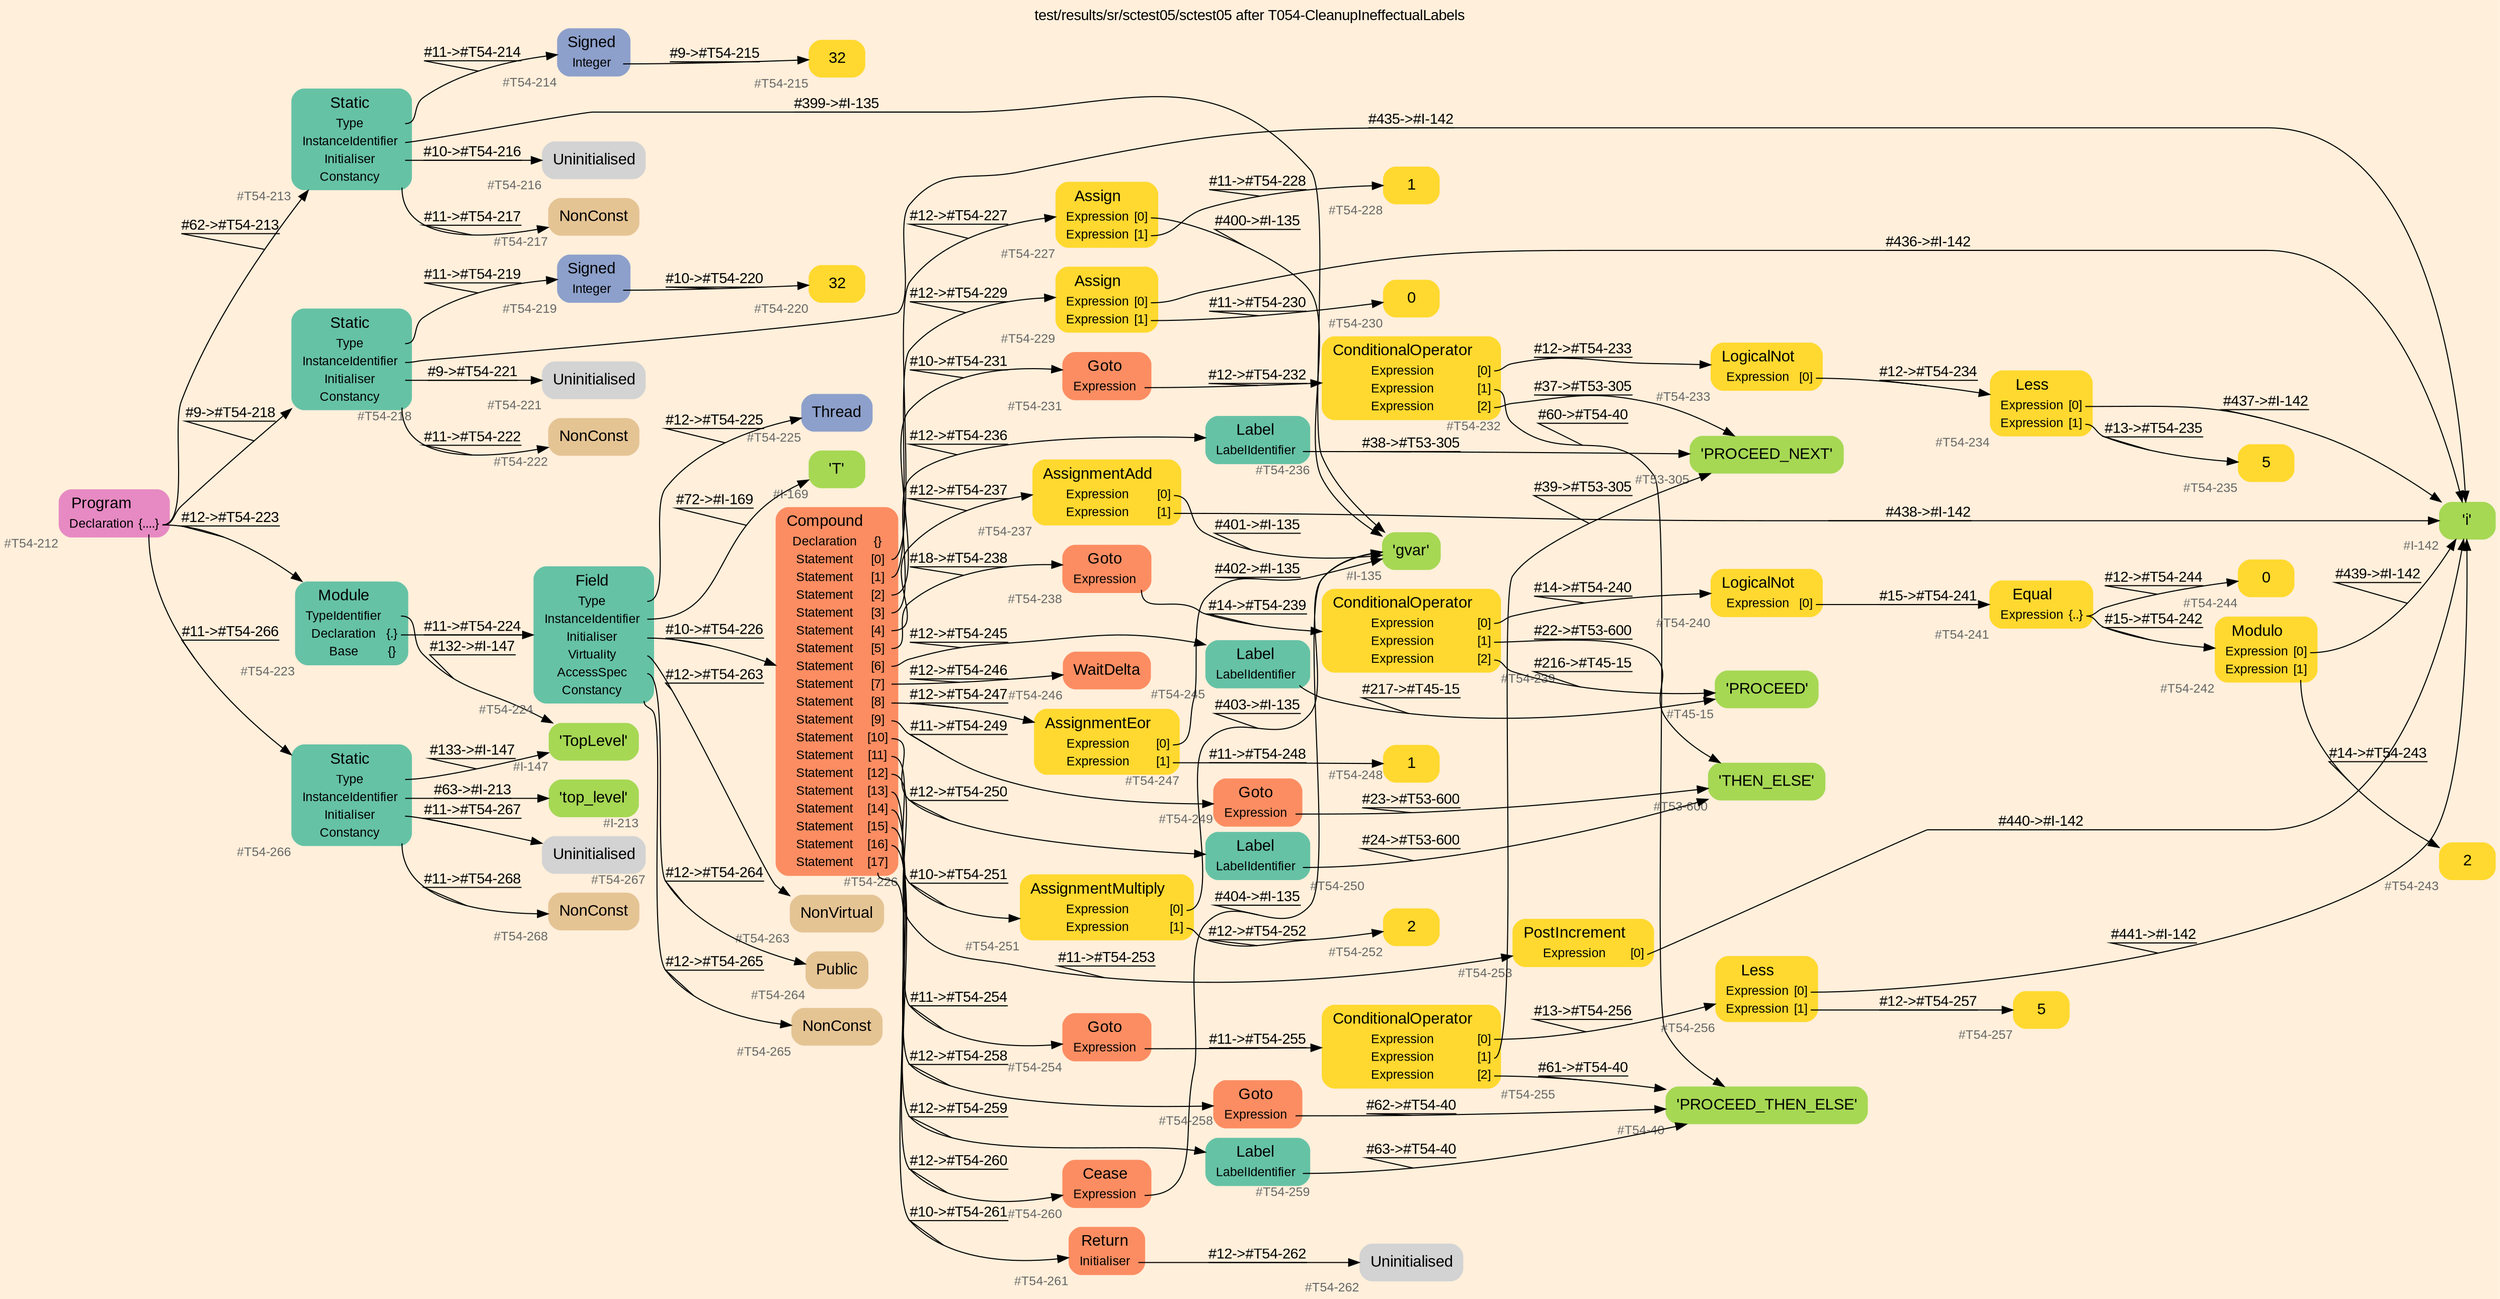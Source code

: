 digraph "test/results/sr/sctest05/sctest05 after T054-CleanupIneffectualLabels" {
label = "test/results/sr/sctest05/sctest05 after T054-CleanupIneffectualLabels"
labelloc = t
graph [
    rankdir = "LR"
    ranksep = 0.3
    bgcolor = antiquewhite1
    color = black
    fontcolor = black
    fontname = "Arial"
];
node [
    fontname = "Arial"
];
edge [
    fontname = "Arial"
];

// -------------------- node figure --------------------
// -------- block #T54-212 ----------
"#T54-212" [
    fillcolor = "/set28/4"
    xlabel = "#T54-212"
    fontsize = "12"
    fontcolor = grey40
    shape = "plaintext"
    label = <<TABLE BORDER="0" CELLBORDER="0" CELLSPACING="0">
     <TR><TD><FONT COLOR="black" POINT-SIZE="15">Program</FONT></TD></TR>
     <TR><TD><FONT COLOR="black" POINT-SIZE="12">Declaration</FONT></TD><TD PORT="port0"><FONT COLOR="black" POINT-SIZE="12">{....}</FONT></TD></TR>
    </TABLE>>
    style = "rounded,filled"
];

// -------- block #T54-213 ----------
"#T54-213" [
    fillcolor = "/set28/1"
    xlabel = "#T54-213"
    fontsize = "12"
    fontcolor = grey40
    shape = "plaintext"
    label = <<TABLE BORDER="0" CELLBORDER="0" CELLSPACING="0">
     <TR><TD><FONT COLOR="black" POINT-SIZE="15">Static</FONT></TD></TR>
     <TR><TD><FONT COLOR="black" POINT-SIZE="12">Type</FONT></TD><TD PORT="port0"></TD></TR>
     <TR><TD><FONT COLOR="black" POINT-SIZE="12">InstanceIdentifier</FONT></TD><TD PORT="port1"></TD></TR>
     <TR><TD><FONT COLOR="black" POINT-SIZE="12">Initialiser</FONT></TD><TD PORT="port2"></TD></TR>
     <TR><TD><FONT COLOR="black" POINT-SIZE="12">Constancy</FONT></TD><TD PORT="port3"></TD></TR>
    </TABLE>>
    style = "rounded,filled"
];

// -------- block #T54-214 ----------
"#T54-214" [
    fillcolor = "/set28/3"
    xlabel = "#T54-214"
    fontsize = "12"
    fontcolor = grey40
    shape = "plaintext"
    label = <<TABLE BORDER="0" CELLBORDER="0" CELLSPACING="0">
     <TR><TD><FONT COLOR="black" POINT-SIZE="15">Signed</FONT></TD></TR>
     <TR><TD><FONT COLOR="black" POINT-SIZE="12">Integer</FONT></TD><TD PORT="port0"></TD></TR>
    </TABLE>>
    style = "rounded,filled"
];

// -------- block #T54-215 ----------
"#T54-215" [
    fillcolor = "/set28/6"
    xlabel = "#T54-215"
    fontsize = "12"
    fontcolor = grey40
    shape = "plaintext"
    label = <<TABLE BORDER="0" CELLBORDER="0" CELLSPACING="0">
     <TR><TD><FONT COLOR="black" POINT-SIZE="15">32</FONT></TD></TR>
    </TABLE>>
    style = "rounded,filled"
];

// -------- block #I-135 ----------
"#I-135" [
    fillcolor = "/set28/5"
    xlabel = "#I-135"
    fontsize = "12"
    fontcolor = grey40
    shape = "plaintext"
    label = <<TABLE BORDER="0" CELLBORDER="0" CELLSPACING="0">
     <TR><TD><FONT COLOR="black" POINT-SIZE="15">'gvar'</FONT></TD></TR>
    </TABLE>>
    style = "rounded,filled"
];

// -------- block #T54-216 ----------
"#T54-216" [
    xlabel = "#T54-216"
    fontsize = "12"
    fontcolor = grey40
    shape = "plaintext"
    label = <<TABLE BORDER="0" CELLBORDER="0" CELLSPACING="0">
     <TR><TD><FONT COLOR="black" POINT-SIZE="15">Uninitialised</FONT></TD></TR>
    </TABLE>>
    style = "rounded,filled"
];

// -------- block #T54-217 ----------
"#T54-217" [
    fillcolor = "/set28/7"
    xlabel = "#T54-217"
    fontsize = "12"
    fontcolor = grey40
    shape = "plaintext"
    label = <<TABLE BORDER="0" CELLBORDER="0" CELLSPACING="0">
     <TR><TD><FONT COLOR="black" POINT-SIZE="15">NonConst</FONT></TD></TR>
    </TABLE>>
    style = "rounded,filled"
];

// -------- block #T54-218 ----------
"#T54-218" [
    fillcolor = "/set28/1"
    xlabel = "#T54-218"
    fontsize = "12"
    fontcolor = grey40
    shape = "plaintext"
    label = <<TABLE BORDER="0" CELLBORDER="0" CELLSPACING="0">
     <TR><TD><FONT COLOR="black" POINT-SIZE="15">Static</FONT></TD></TR>
     <TR><TD><FONT COLOR="black" POINT-SIZE="12">Type</FONT></TD><TD PORT="port0"></TD></TR>
     <TR><TD><FONT COLOR="black" POINT-SIZE="12">InstanceIdentifier</FONT></TD><TD PORT="port1"></TD></TR>
     <TR><TD><FONT COLOR="black" POINT-SIZE="12">Initialiser</FONT></TD><TD PORT="port2"></TD></TR>
     <TR><TD><FONT COLOR="black" POINT-SIZE="12">Constancy</FONT></TD><TD PORT="port3"></TD></TR>
    </TABLE>>
    style = "rounded,filled"
];

// -------- block #T54-219 ----------
"#T54-219" [
    fillcolor = "/set28/3"
    xlabel = "#T54-219"
    fontsize = "12"
    fontcolor = grey40
    shape = "plaintext"
    label = <<TABLE BORDER="0" CELLBORDER="0" CELLSPACING="0">
     <TR><TD><FONT COLOR="black" POINT-SIZE="15">Signed</FONT></TD></TR>
     <TR><TD><FONT COLOR="black" POINT-SIZE="12">Integer</FONT></TD><TD PORT="port0"></TD></TR>
    </TABLE>>
    style = "rounded,filled"
];

// -------- block #T54-220 ----------
"#T54-220" [
    fillcolor = "/set28/6"
    xlabel = "#T54-220"
    fontsize = "12"
    fontcolor = grey40
    shape = "plaintext"
    label = <<TABLE BORDER="0" CELLBORDER="0" CELLSPACING="0">
     <TR><TD><FONT COLOR="black" POINT-SIZE="15">32</FONT></TD></TR>
    </TABLE>>
    style = "rounded,filled"
];

// -------- block #I-142 ----------
"#I-142" [
    fillcolor = "/set28/5"
    xlabel = "#I-142"
    fontsize = "12"
    fontcolor = grey40
    shape = "plaintext"
    label = <<TABLE BORDER="0" CELLBORDER="0" CELLSPACING="0">
     <TR><TD><FONT COLOR="black" POINT-SIZE="15">'i'</FONT></TD></TR>
    </TABLE>>
    style = "rounded,filled"
];

// -------- block #T54-221 ----------
"#T54-221" [
    xlabel = "#T54-221"
    fontsize = "12"
    fontcolor = grey40
    shape = "plaintext"
    label = <<TABLE BORDER="0" CELLBORDER="0" CELLSPACING="0">
     <TR><TD><FONT COLOR="black" POINT-SIZE="15">Uninitialised</FONT></TD></TR>
    </TABLE>>
    style = "rounded,filled"
];

// -------- block #T54-222 ----------
"#T54-222" [
    fillcolor = "/set28/7"
    xlabel = "#T54-222"
    fontsize = "12"
    fontcolor = grey40
    shape = "plaintext"
    label = <<TABLE BORDER="0" CELLBORDER="0" CELLSPACING="0">
     <TR><TD><FONT COLOR="black" POINT-SIZE="15">NonConst</FONT></TD></TR>
    </TABLE>>
    style = "rounded,filled"
];

// -------- block #T54-223 ----------
"#T54-223" [
    fillcolor = "/set28/1"
    xlabel = "#T54-223"
    fontsize = "12"
    fontcolor = grey40
    shape = "plaintext"
    label = <<TABLE BORDER="0" CELLBORDER="0" CELLSPACING="0">
     <TR><TD><FONT COLOR="black" POINT-SIZE="15">Module</FONT></TD></TR>
     <TR><TD><FONT COLOR="black" POINT-SIZE="12">TypeIdentifier</FONT></TD><TD PORT="port0"></TD></TR>
     <TR><TD><FONT COLOR="black" POINT-SIZE="12">Declaration</FONT></TD><TD PORT="port1"><FONT COLOR="black" POINT-SIZE="12">{.}</FONT></TD></TR>
     <TR><TD><FONT COLOR="black" POINT-SIZE="12">Base</FONT></TD><TD PORT="port2"><FONT COLOR="black" POINT-SIZE="12">{}</FONT></TD></TR>
    </TABLE>>
    style = "rounded,filled"
];

// -------- block #I-147 ----------
"#I-147" [
    fillcolor = "/set28/5"
    xlabel = "#I-147"
    fontsize = "12"
    fontcolor = grey40
    shape = "plaintext"
    label = <<TABLE BORDER="0" CELLBORDER="0" CELLSPACING="0">
     <TR><TD><FONT COLOR="black" POINT-SIZE="15">'TopLevel'</FONT></TD></TR>
    </TABLE>>
    style = "rounded,filled"
];

// -------- block #T54-224 ----------
"#T54-224" [
    fillcolor = "/set28/1"
    xlabel = "#T54-224"
    fontsize = "12"
    fontcolor = grey40
    shape = "plaintext"
    label = <<TABLE BORDER="0" CELLBORDER="0" CELLSPACING="0">
     <TR><TD><FONT COLOR="black" POINT-SIZE="15">Field</FONT></TD></TR>
     <TR><TD><FONT COLOR="black" POINT-SIZE="12">Type</FONT></TD><TD PORT="port0"></TD></TR>
     <TR><TD><FONT COLOR="black" POINT-SIZE="12">InstanceIdentifier</FONT></TD><TD PORT="port1"></TD></TR>
     <TR><TD><FONT COLOR="black" POINT-SIZE="12">Initialiser</FONT></TD><TD PORT="port2"></TD></TR>
     <TR><TD><FONT COLOR="black" POINT-SIZE="12">Virtuality</FONT></TD><TD PORT="port3"></TD></TR>
     <TR><TD><FONT COLOR="black" POINT-SIZE="12">AccessSpec</FONT></TD><TD PORT="port4"></TD></TR>
     <TR><TD><FONT COLOR="black" POINT-SIZE="12">Constancy</FONT></TD><TD PORT="port5"></TD></TR>
    </TABLE>>
    style = "rounded,filled"
];

// -------- block #T54-225 ----------
"#T54-225" [
    fillcolor = "/set28/3"
    xlabel = "#T54-225"
    fontsize = "12"
    fontcolor = grey40
    shape = "plaintext"
    label = <<TABLE BORDER="0" CELLBORDER="0" CELLSPACING="0">
     <TR><TD><FONT COLOR="black" POINT-SIZE="15">Thread</FONT></TD></TR>
    </TABLE>>
    style = "rounded,filled"
];

// -------- block #I-169 ----------
"#I-169" [
    fillcolor = "/set28/5"
    xlabel = "#I-169"
    fontsize = "12"
    fontcolor = grey40
    shape = "plaintext"
    label = <<TABLE BORDER="0" CELLBORDER="0" CELLSPACING="0">
     <TR><TD><FONT COLOR="black" POINT-SIZE="15">'T'</FONT></TD></TR>
    </TABLE>>
    style = "rounded,filled"
];

// -------- block #T54-226 ----------
"#T54-226" [
    fillcolor = "/set28/2"
    xlabel = "#T54-226"
    fontsize = "12"
    fontcolor = grey40
    shape = "plaintext"
    label = <<TABLE BORDER="0" CELLBORDER="0" CELLSPACING="0">
     <TR><TD><FONT COLOR="black" POINT-SIZE="15">Compound</FONT></TD></TR>
     <TR><TD><FONT COLOR="black" POINT-SIZE="12">Declaration</FONT></TD><TD PORT="port0"><FONT COLOR="black" POINT-SIZE="12">{}</FONT></TD></TR>
     <TR><TD><FONT COLOR="black" POINT-SIZE="12">Statement</FONT></TD><TD PORT="port1"><FONT COLOR="black" POINT-SIZE="12">[0]</FONT></TD></TR>
     <TR><TD><FONT COLOR="black" POINT-SIZE="12">Statement</FONT></TD><TD PORT="port2"><FONT COLOR="black" POINT-SIZE="12">[1]</FONT></TD></TR>
     <TR><TD><FONT COLOR="black" POINT-SIZE="12">Statement</FONT></TD><TD PORT="port3"><FONT COLOR="black" POINT-SIZE="12">[2]</FONT></TD></TR>
     <TR><TD><FONT COLOR="black" POINT-SIZE="12">Statement</FONT></TD><TD PORT="port4"><FONT COLOR="black" POINT-SIZE="12">[3]</FONT></TD></TR>
     <TR><TD><FONT COLOR="black" POINT-SIZE="12">Statement</FONT></TD><TD PORT="port5"><FONT COLOR="black" POINT-SIZE="12">[4]</FONT></TD></TR>
     <TR><TD><FONT COLOR="black" POINT-SIZE="12">Statement</FONT></TD><TD PORT="port6"><FONT COLOR="black" POINT-SIZE="12">[5]</FONT></TD></TR>
     <TR><TD><FONT COLOR="black" POINT-SIZE="12">Statement</FONT></TD><TD PORT="port7"><FONT COLOR="black" POINT-SIZE="12">[6]</FONT></TD></TR>
     <TR><TD><FONT COLOR="black" POINT-SIZE="12">Statement</FONT></TD><TD PORT="port8"><FONT COLOR="black" POINT-SIZE="12">[7]</FONT></TD></TR>
     <TR><TD><FONT COLOR="black" POINT-SIZE="12">Statement</FONT></TD><TD PORT="port9"><FONT COLOR="black" POINT-SIZE="12">[8]</FONT></TD></TR>
     <TR><TD><FONT COLOR="black" POINT-SIZE="12">Statement</FONT></TD><TD PORT="port10"><FONT COLOR="black" POINT-SIZE="12">[9]</FONT></TD></TR>
     <TR><TD><FONT COLOR="black" POINT-SIZE="12">Statement</FONT></TD><TD PORT="port11"><FONT COLOR="black" POINT-SIZE="12">[10]</FONT></TD></TR>
     <TR><TD><FONT COLOR="black" POINT-SIZE="12">Statement</FONT></TD><TD PORT="port12"><FONT COLOR="black" POINT-SIZE="12">[11]</FONT></TD></TR>
     <TR><TD><FONT COLOR="black" POINT-SIZE="12">Statement</FONT></TD><TD PORT="port13"><FONT COLOR="black" POINT-SIZE="12">[12]</FONT></TD></TR>
     <TR><TD><FONT COLOR="black" POINT-SIZE="12">Statement</FONT></TD><TD PORT="port14"><FONT COLOR="black" POINT-SIZE="12">[13]</FONT></TD></TR>
     <TR><TD><FONT COLOR="black" POINT-SIZE="12">Statement</FONT></TD><TD PORT="port15"><FONT COLOR="black" POINT-SIZE="12">[14]</FONT></TD></TR>
     <TR><TD><FONT COLOR="black" POINT-SIZE="12">Statement</FONT></TD><TD PORT="port16"><FONT COLOR="black" POINT-SIZE="12">[15]</FONT></TD></TR>
     <TR><TD><FONT COLOR="black" POINT-SIZE="12">Statement</FONT></TD><TD PORT="port17"><FONT COLOR="black" POINT-SIZE="12">[16]</FONT></TD></TR>
     <TR><TD><FONT COLOR="black" POINT-SIZE="12">Statement</FONT></TD><TD PORT="port18"><FONT COLOR="black" POINT-SIZE="12">[17]</FONT></TD></TR>
    </TABLE>>
    style = "rounded,filled"
];

// -------- block #T54-227 ----------
"#T54-227" [
    fillcolor = "/set28/6"
    xlabel = "#T54-227"
    fontsize = "12"
    fontcolor = grey40
    shape = "plaintext"
    label = <<TABLE BORDER="0" CELLBORDER="0" CELLSPACING="0">
     <TR><TD><FONT COLOR="black" POINT-SIZE="15">Assign</FONT></TD></TR>
     <TR><TD><FONT COLOR="black" POINT-SIZE="12">Expression</FONT></TD><TD PORT="port0"><FONT COLOR="black" POINT-SIZE="12">[0]</FONT></TD></TR>
     <TR><TD><FONT COLOR="black" POINT-SIZE="12">Expression</FONT></TD><TD PORT="port1"><FONT COLOR="black" POINT-SIZE="12">[1]</FONT></TD></TR>
    </TABLE>>
    style = "rounded,filled"
];

// -------- block #T54-228 ----------
"#T54-228" [
    fillcolor = "/set28/6"
    xlabel = "#T54-228"
    fontsize = "12"
    fontcolor = grey40
    shape = "plaintext"
    label = <<TABLE BORDER="0" CELLBORDER="0" CELLSPACING="0">
     <TR><TD><FONT COLOR="black" POINT-SIZE="15">1</FONT></TD></TR>
    </TABLE>>
    style = "rounded,filled"
];

// -------- block #T54-229 ----------
"#T54-229" [
    fillcolor = "/set28/6"
    xlabel = "#T54-229"
    fontsize = "12"
    fontcolor = grey40
    shape = "plaintext"
    label = <<TABLE BORDER="0" CELLBORDER="0" CELLSPACING="0">
     <TR><TD><FONT COLOR="black" POINT-SIZE="15">Assign</FONT></TD></TR>
     <TR><TD><FONT COLOR="black" POINT-SIZE="12">Expression</FONT></TD><TD PORT="port0"><FONT COLOR="black" POINT-SIZE="12">[0]</FONT></TD></TR>
     <TR><TD><FONT COLOR="black" POINT-SIZE="12">Expression</FONT></TD><TD PORT="port1"><FONT COLOR="black" POINT-SIZE="12">[1]</FONT></TD></TR>
    </TABLE>>
    style = "rounded,filled"
];

// -------- block #T54-230 ----------
"#T54-230" [
    fillcolor = "/set28/6"
    xlabel = "#T54-230"
    fontsize = "12"
    fontcolor = grey40
    shape = "plaintext"
    label = <<TABLE BORDER="0" CELLBORDER="0" CELLSPACING="0">
     <TR><TD><FONT COLOR="black" POINT-SIZE="15">0</FONT></TD></TR>
    </TABLE>>
    style = "rounded,filled"
];

// -------- block #T54-231 ----------
"#T54-231" [
    fillcolor = "/set28/2"
    xlabel = "#T54-231"
    fontsize = "12"
    fontcolor = grey40
    shape = "plaintext"
    label = <<TABLE BORDER="0" CELLBORDER="0" CELLSPACING="0">
     <TR><TD><FONT COLOR="black" POINT-SIZE="15">Goto</FONT></TD></TR>
     <TR><TD><FONT COLOR="black" POINT-SIZE="12">Expression</FONT></TD><TD PORT="port0"></TD></TR>
    </TABLE>>
    style = "rounded,filled"
];

// -------- block #T54-232 ----------
"#T54-232" [
    fillcolor = "/set28/6"
    xlabel = "#T54-232"
    fontsize = "12"
    fontcolor = grey40
    shape = "plaintext"
    label = <<TABLE BORDER="0" CELLBORDER="0" CELLSPACING="0">
     <TR><TD><FONT COLOR="black" POINT-SIZE="15">ConditionalOperator</FONT></TD></TR>
     <TR><TD><FONT COLOR="black" POINT-SIZE="12">Expression</FONT></TD><TD PORT="port0"><FONT COLOR="black" POINT-SIZE="12">[0]</FONT></TD></TR>
     <TR><TD><FONT COLOR="black" POINT-SIZE="12">Expression</FONT></TD><TD PORT="port1"><FONT COLOR="black" POINT-SIZE="12">[1]</FONT></TD></TR>
     <TR><TD><FONT COLOR="black" POINT-SIZE="12">Expression</FONT></TD><TD PORT="port2"><FONT COLOR="black" POINT-SIZE="12">[2]</FONT></TD></TR>
    </TABLE>>
    style = "rounded,filled"
];

// -------- block #T54-233 ----------
"#T54-233" [
    fillcolor = "/set28/6"
    xlabel = "#T54-233"
    fontsize = "12"
    fontcolor = grey40
    shape = "plaintext"
    label = <<TABLE BORDER="0" CELLBORDER="0" CELLSPACING="0">
     <TR><TD><FONT COLOR="black" POINT-SIZE="15">LogicalNot</FONT></TD></TR>
     <TR><TD><FONT COLOR="black" POINT-SIZE="12">Expression</FONT></TD><TD PORT="port0"><FONT COLOR="black" POINT-SIZE="12">[0]</FONT></TD></TR>
    </TABLE>>
    style = "rounded,filled"
];

// -------- block #T54-234 ----------
"#T54-234" [
    fillcolor = "/set28/6"
    xlabel = "#T54-234"
    fontsize = "12"
    fontcolor = grey40
    shape = "plaintext"
    label = <<TABLE BORDER="0" CELLBORDER="0" CELLSPACING="0">
     <TR><TD><FONT COLOR="black" POINT-SIZE="15">Less</FONT></TD></TR>
     <TR><TD><FONT COLOR="black" POINT-SIZE="12">Expression</FONT></TD><TD PORT="port0"><FONT COLOR="black" POINT-SIZE="12">[0]</FONT></TD></TR>
     <TR><TD><FONT COLOR="black" POINT-SIZE="12">Expression</FONT></TD><TD PORT="port1"><FONT COLOR="black" POINT-SIZE="12">[1]</FONT></TD></TR>
    </TABLE>>
    style = "rounded,filled"
];

// -------- block #T54-235 ----------
"#T54-235" [
    fillcolor = "/set28/6"
    xlabel = "#T54-235"
    fontsize = "12"
    fontcolor = grey40
    shape = "plaintext"
    label = <<TABLE BORDER="0" CELLBORDER="0" CELLSPACING="0">
     <TR><TD><FONT COLOR="black" POINT-SIZE="15">5</FONT></TD></TR>
    </TABLE>>
    style = "rounded,filled"
];

// -------- block #T54-40 ----------
"#T54-40" [
    fillcolor = "/set28/5"
    xlabel = "#T54-40"
    fontsize = "12"
    fontcolor = grey40
    shape = "plaintext"
    label = <<TABLE BORDER="0" CELLBORDER="0" CELLSPACING="0">
     <TR><TD><FONT COLOR="black" POINT-SIZE="15">'PROCEED_THEN_ELSE'</FONT></TD></TR>
    </TABLE>>
    style = "rounded,filled"
];

// -------- block #T53-305 ----------
"#T53-305" [
    fillcolor = "/set28/5"
    xlabel = "#T53-305"
    fontsize = "12"
    fontcolor = grey40
    shape = "plaintext"
    label = <<TABLE BORDER="0" CELLBORDER="0" CELLSPACING="0">
     <TR><TD><FONT COLOR="black" POINT-SIZE="15">'PROCEED_NEXT'</FONT></TD></TR>
    </TABLE>>
    style = "rounded,filled"
];

// -------- block #T54-236 ----------
"#T54-236" [
    fillcolor = "/set28/1"
    xlabel = "#T54-236"
    fontsize = "12"
    fontcolor = grey40
    shape = "plaintext"
    label = <<TABLE BORDER="0" CELLBORDER="0" CELLSPACING="0">
     <TR><TD><FONT COLOR="black" POINT-SIZE="15">Label</FONT></TD></TR>
     <TR><TD><FONT COLOR="black" POINT-SIZE="12">LabelIdentifier</FONT></TD><TD PORT="port0"></TD></TR>
    </TABLE>>
    style = "rounded,filled"
];

// -------- block #T54-237 ----------
"#T54-237" [
    fillcolor = "/set28/6"
    xlabel = "#T54-237"
    fontsize = "12"
    fontcolor = grey40
    shape = "plaintext"
    label = <<TABLE BORDER="0" CELLBORDER="0" CELLSPACING="0">
     <TR><TD><FONT COLOR="black" POINT-SIZE="15">AssignmentAdd</FONT></TD></TR>
     <TR><TD><FONT COLOR="black" POINT-SIZE="12">Expression</FONT></TD><TD PORT="port0"><FONT COLOR="black" POINT-SIZE="12">[0]</FONT></TD></TR>
     <TR><TD><FONT COLOR="black" POINT-SIZE="12">Expression</FONT></TD><TD PORT="port1"><FONT COLOR="black" POINT-SIZE="12">[1]</FONT></TD></TR>
    </TABLE>>
    style = "rounded,filled"
];

// -------- block #T54-238 ----------
"#T54-238" [
    fillcolor = "/set28/2"
    xlabel = "#T54-238"
    fontsize = "12"
    fontcolor = grey40
    shape = "plaintext"
    label = <<TABLE BORDER="0" CELLBORDER="0" CELLSPACING="0">
     <TR><TD><FONT COLOR="black" POINT-SIZE="15">Goto</FONT></TD></TR>
     <TR><TD><FONT COLOR="black" POINT-SIZE="12">Expression</FONT></TD><TD PORT="port0"></TD></TR>
    </TABLE>>
    style = "rounded,filled"
];

// -------- block #T54-239 ----------
"#T54-239" [
    fillcolor = "/set28/6"
    xlabel = "#T54-239"
    fontsize = "12"
    fontcolor = grey40
    shape = "plaintext"
    label = <<TABLE BORDER="0" CELLBORDER="0" CELLSPACING="0">
     <TR><TD><FONT COLOR="black" POINT-SIZE="15">ConditionalOperator</FONT></TD></TR>
     <TR><TD><FONT COLOR="black" POINT-SIZE="12">Expression</FONT></TD><TD PORT="port0"><FONT COLOR="black" POINT-SIZE="12">[0]</FONT></TD></TR>
     <TR><TD><FONT COLOR="black" POINT-SIZE="12">Expression</FONT></TD><TD PORT="port1"><FONT COLOR="black" POINT-SIZE="12">[1]</FONT></TD></TR>
     <TR><TD><FONT COLOR="black" POINT-SIZE="12">Expression</FONT></TD><TD PORT="port2"><FONT COLOR="black" POINT-SIZE="12">[2]</FONT></TD></TR>
    </TABLE>>
    style = "rounded,filled"
];

// -------- block #T54-240 ----------
"#T54-240" [
    fillcolor = "/set28/6"
    xlabel = "#T54-240"
    fontsize = "12"
    fontcolor = grey40
    shape = "plaintext"
    label = <<TABLE BORDER="0" CELLBORDER="0" CELLSPACING="0">
     <TR><TD><FONT COLOR="black" POINT-SIZE="15">LogicalNot</FONT></TD></TR>
     <TR><TD><FONT COLOR="black" POINT-SIZE="12">Expression</FONT></TD><TD PORT="port0"><FONT COLOR="black" POINT-SIZE="12">[0]</FONT></TD></TR>
    </TABLE>>
    style = "rounded,filled"
];

// -------- block #T54-241 ----------
"#T54-241" [
    fillcolor = "/set28/6"
    xlabel = "#T54-241"
    fontsize = "12"
    fontcolor = grey40
    shape = "plaintext"
    label = <<TABLE BORDER="0" CELLBORDER="0" CELLSPACING="0">
     <TR><TD><FONT COLOR="black" POINT-SIZE="15">Equal</FONT></TD></TR>
     <TR><TD><FONT COLOR="black" POINT-SIZE="12">Expression</FONT></TD><TD PORT="port0"><FONT COLOR="black" POINT-SIZE="12">{..}</FONT></TD></TR>
    </TABLE>>
    style = "rounded,filled"
];

// -------- block #T54-242 ----------
"#T54-242" [
    fillcolor = "/set28/6"
    xlabel = "#T54-242"
    fontsize = "12"
    fontcolor = grey40
    shape = "plaintext"
    label = <<TABLE BORDER="0" CELLBORDER="0" CELLSPACING="0">
     <TR><TD><FONT COLOR="black" POINT-SIZE="15">Modulo</FONT></TD></TR>
     <TR><TD><FONT COLOR="black" POINT-SIZE="12">Expression</FONT></TD><TD PORT="port0"><FONT COLOR="black" POINT-SIZE="12">[0]</FONT></TD></TR>
     <TR><TD><FONT COLOR="black" POINT-SIZE="12">Expression</FONT></TD><TD PORT="port1"><FONT COLOR="black" POINT-SIZE="12">[1]</FONT></TD></TR>
    </TABLE>>
    style = "rounded,filled"
];

// -------- block #T54-243 ----------
"#T54-243" [
    fillcolor = "/set28/6"
    xlabel = "#T54-243"
    fontsize = "12"
    fontcolor = grey40
    shape = "plaintext"
    label = <<TABLE BORDER="0" CELLBORDER="0" CELLSPACING="0">
     <TR><TD><FONT COLOR="black" POINT-SIZE="15">2</FONT></TD></TR>
    </TABLE>>
    style = "rounded,filled"
];

// -------- block #T54-244 ----------
"#T54-244" [
    fillcolor = "/set28/6"
    xlabel = "#T54-244"
    fontsize = "12"
    fontcolor = grey40
    shape = "plaintext"
    label = <<TABLE BORDER="0" CELLBORDER="0" CELLSPACING="0">
     <TR><TD><FONT COLOR="black" POINT-SIZE="15">0</FONT></TD></TR>
    </TABLE>>
    style = "rounded,filled"
];

// -------- block #T53-600 ----------
"#T53-600" [
    fillcolor = "/set28/5"
    xlabel = "#T53-600"
    fontsize = "12"
    fontcolor = grey40
    shape = "plaintext"
    label = <<TABLE BORDER="0" CELLBORDER="0" CELLSPACING="0">
     <TR><TD><FONT COLOR="black" POINT-SIZE="15">'THEN_ELSE'</FONT></TD></TR>
    </TABLE>>
    style = "rounded,filled"
];

// -------- block #T45-15 ----------
"#T45-15" [
    fillcolor = "/set28/5"
    xlabel = "#T45-15"
    fontsize = "12"
    fontcolor = grey40
    shape = "plaintext"
    label = <<TABLE BORDER="0" CELLBORDER="0" CELLSPACING="0">
     <TR><TD><FONT COLOR="black" POINT-SIZE="15">'PROCEED'</FONT></TD></TR>
    </TABLE>>
    style = "rounded,filled"
];

// -------- block #T54-245 ----------
"#T54-245" [
    fillcolor = "/set28/1"
    xlabel = "#T54-245"
    fontsize = "12"
    fontcolor = grey40
    shape = "plaintext"
    label = <<TABLE BORDER="0" CELLBORDER="0" CELLSPACING="0">
     <TR><TD><FONT COLOR="black" POINT-SIZE="15">Label</FONT></TD></TR>
     <TR><TD><FONT COLOR="black" POINT-SIZE="12">LabelIdentifier</FONT></TD><TD PORT="port0"></TD></TR>
    </TABLE>>
    style = "rounded,filled"
];

// -------- block #T54-246 ----------
"#T54-246" [
    fillcolor = "/set28/2"
    xlabel = "#T54-246"
    fontsize = "12"
    fontcolor = grey40
    shape = "plaintext"
    label = <<TABLE BORDER="0" CELLBORDER="0" CELLSPACING="0">
     <TR><TD><FONT COLOR="black" POINT-SIZE="15">WaitDelta</FONT></TD></TR>
    </TABLE>>
    style = "rounded,filled"
];

// -------- block #T54-247 ----------
"#T54-247" [
    fillcolor = "/set28/6"
    xlabel = "#T54-247"
    fontsize = "12"
    fontcolor = grey40
    shape = "plaintext"
    label = <<TABLE BORDER="0" CELLBORDER="0" CELLSPACING="0">
     <TR><TD><FONT COLOR="black" POINT-SIZE="15">AssignmentEor</FONT></TD></TR>
     <TR><TD><FONT COLOR="black" POINT-SIZE="12">Expression</FONT></TD><TD PORT="port0"><FONT COLOR="black" POINT-SIZE="12">[0]</FONT></TD></TR>
     <TR><TD><FONT COLOR="black" POINT-SIZE="12">Expression</FONT></TD><TD PORT="port1"><FONT COLOR="black" POINT-SIZE="12">[1]</FONT></TD></TR>
    </TABLE>>
    style = "rounded,filled"
];

// -------- block #T54-248 ----------
"#T54-248" [
    fillcolor = "/set28/6"
    xlabel = "#T54-248"
    fontsize = "12"
    fontcolor = grey40
    shape = "plaintext"
    label = <<TABLE BORDER="0" CELLBORDER="0" CELLSPACING="0">
     <TR><TD><FONT COLOR="black" POINT-SIZE="15">1</FONT></TD></TR>
    </TABLE>>
    style = "rounded,filled"
];

// -------- block #T54-249 ----------
"#T54-249" [
    fillcolor = "/set28/2"
    xlabel = "#T54-249"
    fontsize = "12"
    fontcolor = grey40
    shape = "plaintext"
    label = <<TABLE BORDER="0" CELLBORDER="0" CELLSPACING="0">
     <TR><TD><FONT COLOR="black" POINT-SIZE="15">Goto</FONT></TD></TR>
     <TR><TD><FONT COLOR="black" POINT-SIZE="12">Expression</FONT></TD><TD PORT="port0"></TD></TR>
    </TABLE>>
    style = "rounded,filled"
];

// -------- block #T54-250 ----------
"#T54-250" [
    fillcolor = "/set28/1"
    xlabel = "#T54-250"
    fontsize = "12"
    fontcolor = grey40
    shape = "plaintext"
    label = <<TABLE BORDER="0" CELLBORDER="0" CELLSPACING="0">
     <TR><TD><FONT COLOR="black" POINT-SIZE="15">Label</FONT></TD></TR>
     <TR><TD><FONT COLOR="black" POINT-SIZE="12">LabelIdentifier</FONT></TD><TD PORT="port0"></TD></TR>
    </TABLE>>
    style = "rounded,filled"
];

// -------- block #T54-251 ----------
"#T54-251" [
    fillcolor = "/set28/6"
    xlabel = "#T54-251"
    fontsize = "12"
    fontcolor = grey40
    shape = "plaintext"
    label = <<TABLE BORDER="0" CELLBORDER="0" CELLSPACING="0">
     <TR><TD><FONT COLOR="black" POINT-SIZE="15">AssignmentMultiply</FONT></TD></TR>
     <TR><TD><FONT COLOR="black" POINT-SIZE="12">Expression</FONT></TD><TD PORT="port0"><FONT COLOR="black" POINT-SIZE="12">[0]</FONT></TD></TR>
     <TR><TD><FONT COLOR="black" POINT-SIZE="12">Expression</FONT></TD><TD PORT="port1"><FONT COLOR="black" POINT-SIZE="12">[1]</FONT></TD></TR>
    </TABLE>>
    style = "rounded,filled"
];

// -------- block #T54-252 ----------
"#T54-252" [
    fillcolor = "/set28/6"
    xlabel = "#T54-252"
    fontsize = "12"
    fontcolor = grey40
    shape = "plaintext"
    label = <<TABLE BORDER="0" CELLBORDER="0" CELLSPACING="0">
     <TR><TD><FONT COLOR="black" POINT-SIZE="15">2</FONT></TD></TR>
    </TABLE>>
    style = "rounded,filled"
];

// -------- block #T54-253 ----------
"#T54-253" [
    fillcolor = "/set28/6"
    xlabel = "#T54-253"
    fontsize = "12"
    fontcolor = grey40
    shape = "plaintext"
    label = <<TABLE BORDER="0" CELLBORDER="0" CELLSPACING="0">
     <TR><TD><FONT COLOR="black" POINT-SIZE="15">PostIncrement</FONT></TD></TR>
     <TR><TD><FONT COLOR="black" POINT-SIZE="12">Expression</FONT></TD><TD PORT="port0"><FONT COLOR="black" POINT-SIZE="12">[0]</FONT></TD></TR>
    </TABLE>>
    style = "rounded,filled"
];

// -------- block #T54-254 ----------
"#T54-254" [
    fillcolor = "/set28/2"
    xlabel = "#T54-254"
    fontsize = "12"
    fontcolor = grey40
    shape = "plaintext"
    label = <<TABLE BORDER="0" CELLBORDER="0" CELLSPACING="0">
     <TR><TD><FONT COLOR="black" POINT-SIZE="15">Goto</FONT></TD></TR>
     <TR><TD><FONT COLOR="black" POINT-SIZE="12">Expression</FONT></TD><TD PORT="port0"></TD></TR>
    </TABLE>>
    style = "rounded,filled"
];

// -------- block #T54-255 ----------
"#T54-255" [
    fillcolor = "/set28/6"
    xlabel = "#T54-255"
    fontsize = "12"
    fontcolor = grey40
    shape = "plaintext"
    label = <<TABLE BORDER="0" CELLBORDER="0" CELLSPACING="0">
     <TR><TD><FONT COLOR="black" POINT-SIZE="15">ConditionalOperator</FONT></TD></TR>
     <TR><TD><FONT COLOR="black" POINT-SIZE="12">Expression</FONT></TD><TD PORT="port0"><FONT COLOR="black" POINT-SIZE="12">[0]</FONT></TD></TR>
     <TR><TD><FONT COLOR="black" POINT-SIZE="12">Expression</FONT></TD><TD PORT="port1"><FONT COLOR="black" POINT-SIZE="12">[1]</FONT></TD></TR>
     <TR><TD><FONT COLOR="black" POINT-SIZE="12">Expression</FONT></TD><TD PORT="port2"><FONT COLOR="black" POINT-SIZE="12">[2]</FONT></TD></TR>
    </TABLE>>
    style = "rounded,filled"
];

// -------- block #T54-256 ----------
"#T54-256" [
    fillcolor = "/set28/6"
    xlabel = "#T54-256"
    fontsize = "12"
    fontcolor = grey40
    shape = "plaintext"
    label = <<TABLE BORDER="0" CELLBORDER="0" CELLSPACING="0">
     <TR><TD><FONT COLOR="black" POINT-SIZE="15">Less</FONT></TD></TR>
     <TR><TD><FONT COLOR="black" POINT-SIZE="12">Expression</FONT></TD><TD PORT="port0"><FONT COLOR="black" POINT-SIZE="12">[0]</FONT></TD></TR>
     <TR><TD><FONT COLOR="black" POINT-SIZE="12">Expression</FONT></TD><TD PORT="port1"><FONT COLOR="black" POINT-SIZE="12">[1]</FONT></TD></TR>
    </TABLE>>
    style = "rounded,filled"
];

// -------- block #T54-257 ----------
"#T54-257" [
    fillcolor = "/set28/6"
    xlabel = "#T54-257"
    fontsize = "12"
    fontcolor = grey40
    shape = "plaintext"
    label = <<TABLE BORDER="0" CELLBORDER="0" CELLSPACING="0">
     <TR><TD><FONT COLOR="black" POINT-SIZE="15">5</FONT></TD></TR>
    </TABLE>>
    style = "rounded,filled"
];

// -------- block #T54-258 ----------
"#T54-258" [
    fillcolor = "/set28/2"
    xlabel = "#T54-258"
    fontsize = "12"
    fontcolor = grey40
    shape = "plaintext"
    label = <<TABLE BORDER="0" CELLBORDER="0" CELLSPACING="0">
     <TR><TD><FONT COLOR="black" POINT-SIZE="15">Goto</FONT></TD></TR>
     <TR><TD><FONT COLOR="black" POINT-SIZE="12">Expression</FONT></TD><TD PORT="port0"></TD></TR>
    </TABLE>>
    style = "rounded,filled"
];

// -------- block #T54-259 ----------
"#T54-259" [
    fillcolor = "/set28/1"
    xlabel = "#T54-259"
    fontsize = "12"
    fontcolor = grey40
    shape = "plaintext"
    label = <<TABLE BORDER="0" CELLBORDER="0" CELLSPACING="0">
     <TR><TD><FONT COLOR="black" POINT-SIZE="15">Label</FONT></TD></TR>
     <TR><TD><FONT COLOR="black" POINT-SIZE="12">LabelIdentifier</FONT></TD><TD PORT="port0"></TD></TR>
    </TABLE>>
    style = "rounded,filled"
];

// -------- block #T54-260 ----------
"#T54-260" [
    fillcolor = "/set28/2"
    xlabel = "#T54-260"
    fontsize = "12"
    fontcolor = grey40
    shape = "plaintext"
    label = <<TABLE BORDER="0" CELLBORDER="0" CELLSPACING="0">
     <TR><TD><FONT COLOR="black" POINT-SIZE="15">Cease</FONT></TD></TR>
     <TR><TD><FONT COLOR="black" POINT-SIZE="12">Expression</FONT></TD><TD PORT="port0"></TD></TR>
    </TABLE>>
    style = "rounded,filled"
];

// -------- block #T54-261 ----------
"#T54-261" [
    fillcolor = "/set28/2"
    xlabel = "#T54-261"
    fontsize = "12"
    fontcolor = grey40
    shape = "plaintext"
    label = <<TABLE BORDER="0" CELLBORDER="0" CELLSPACING="0">
     <TR><TD><FONT COLOR="black" POINT-SIZE="15">Return</FONT></TD></TR>
     <TR><TD><FONT COLOR="black" POINT-SIZE="12">Initialiser</FONT></TD><TD PORT="port0"></TD></TR>
    </TABLE>>
    style = "rounded,filled"
];

// -------- block #T54-262 ----------
"#T54-262" [
    xlabel = "#T54-262"
    fontsize = "12"
    fontcolor = grey40
    shape = "plaintext"
    label = <<TABLE BORDER="0" CELLBORDER="0" CELLSPACING="0">
     <TR><TD><FONT COLOR="black" POINT-SIZE="15">Uninitialised</FONT></TD></TR>
    </TABLE>>
    style = "rounded,filled"
];

// -------- block #T54-263 ----------
"#T54-263" [
    fillcolor = "/set28/7"
    xlabel = "#T54-263"
    fontsize = "12"
    fontcolor = grey40
    shape = "plaintext"
    label = <<TABLE BORDER="0" CELLBORDER="0" CELLSPACING="0">
     <TR><TD><FONT COLOR="black" POINT-SIZE="15">NonVirtual</FONT></TD></TR>
    </TABLE>>
    style = "rounded,filled"
];

// -------- block #T54-264 ----------
"#T54-264" [
    fillcolor = "/set28/7"
    xlabel = "#T54-264"
    fontsize = "12"
    fontcolor = grey40
    shape = "plaintext"
    label = <<TABLE BORDER="0" CELLBORDER="0" CELLSPACING="0">
     <TR><TD><FONT COLOR="black" POINT-SIZE="15">Public</FONT></TD></TR>
    </TABLE>>
    style = "rounded,filled"
];

// -------- block #T54-265 ----------
"#T54-265" [
    fillcolor = "/set28/7"
    xlabel = "#T54-265"
    fontsize = "12"
    fontcolor = grey40
    shape = "plaintext"
    label = <<TABLE BORDER="0" CELLBORDER="0" CELLSPACING="0">
     <TR><TD><FONT COLOR="black" POINT-SIZE="15">NonConst</FONT></TD></TR>
    </TABLE>>
    style = "rounded,filled"
];

// -------- block #T54-266 ----------
"#T54-266" [
    fillcolor = "/set28/1"
    xlabel = "#T54-266"
    fontsize = "12"
    fontcolor = grey40
    shape = "plaintext"
    label = <<TABLE BORDER="0" CELLBORDER="0" CELLSPACING="0">
     <TR><TD><FONT COLOR="black" POINT-SIZE="15">Static</FONT></TD></TR>
     <TR><TD><FONT COLOR="black" POINT-SIZE="12">Type</FONT></TD><TD PORT="port0"></TD></TR>
     <TR><TD><FONT COLOR="black" POINT-SIZE="12">InstanceIdentifier</FONT></TD><TD PORT="port1"></TD></TR>
     <TR><TD><FONT COLOR="black" POINT-SIZE="12">Initialiser</FONT></TD><TD PORT="port2"></TD></TR>
     <TR><TD><FONT COLOR="black" POINT-SIZE="12">Constancy</FONT></TD><TD PORT="port3"></TD></TR>
    </TABLE>>
    style = "rounded,filled"
];

// -------- block #I-213 ----------
"#I-213" [
    fillcolor = "/set28/5"
    xlabel = "#I-213"
    fontsize = "12"
    fontcolor = grey40
    shape = "plaintext"
    label = <<TABLE BORDER="0" CELLBORDER="0" CELLSPACING="0">
     <TR><TD><FONT COLOR="black" POINT-SIZE="15">'top_level'</FONT></TD></TR>
    </TABLE>>
    style = "rounded,filled"
];

// -------- block #T54-267 ----------
"#T54-267" [
    xlabel = "#T54-267"
    fontsize = "12"
    fontcolor = grey40
    shape = "plaintext"
    label = <<TABLE BORDER="0" CELLBORDER="0" CELLSPACING="0">
     <TR><TD><FONT COLOR="black" POINT-SIZE="15">Uninitialised</FONT></TD></TR>
    </TABLE>>
    style = "rounded,filled"
];

// -------- block #T54-268 ----------
"#T54-268" [
    fillcolor = "/set28/7"
    xlabel = "#T54-268"
    fontsize = "12"
    fontcolor = grey40
    shape = "plaintext"
    label = <<TABLE BORDER="0" CELLBORDER="0" CELLSPACING="0">
     <TR><TD><FONT COLOR="black" POINT-SIZE="15">NonConst</FONT></TD></TR>
    </TABLE>>
    style = "rounded,filled"
];

"#T54-212":port0 -> "#T54-213" [
    label = "#62-&gt;#T54-213"
    decorate = true
    color = black
    fontcolor = black
];

"#T54-212":port0 -> "#T54-218" [
    label = "#9-&gt;#T54-218"
    decorate = true
    color = black
    fontcolor = black
];

"#T54-212":port0 -> "#T54-223" [
    label = "#12-&gt;#T54-223"
    decorate = true
    color = black
    fontcolor = black
];

"#T54-212":port0 -> "#T54-266" [
    label = "#11-&gt;#T54-266"
    decorate = true
    color = black
    fontcolor = black
];

"#T54-213":port0 -> "#T54-214" [
    label = "#11-&gt;#T54-214"
    decorate = true
    color = black
    fontcolor = black
];

"#T54-213":port1 -> "#I-135" [
    label = "#399-&gt;#I-135"
    decorate = true
    color = black
    fontcolor = black
];

"#T54-213":port2 -> "#T54-216" [
    label = "#10-&gt;#T54-216"
    decorate = true
    color = black
    fontcolor = black
];

"#T54-213":port3 -> "#T54-217" [
    label = "#11-&gt;#T54-217"
    decorate = true
    color = black
    fontcolor = black
];

"#T54-214":port0 -> "#T54-215" [
    label = "#9-&gt;#T54-215"
    decorate = true
    color = black
    fontcolor = black
];

"#T54-218":port0 -> "#T54-219" [
    label = "#11-&gt;#T54-219"
    decorate = true
    color = black
    fontcolor = black
];

"#T54-218":port1 -> "#I-142" [
    label = "#435-&gt;#I-142"
    decorate = true
    color = black
    fontcolor = black
];

"#T54-218":port2 -> "#T54-221" [
    label = "#9-&gt;#T54-221"
    decorate = true
    color = black
    fontcolor = black
];

"#T54-218":port3 -> "#T54-222" [
    label = "#11-&gt;#T54-222"
    decorate = true
    color = black
    fontcolor = black
];

"#T54-219":port0 -> "#T54-220" [
    label = "#10-&gt;#T54-220"
    decorate = true
    color = black
    fontcolor = black
];

"#T54-223":port0 -> "#I-147" [
    label = "#132-&gt;#I-147"
    decorate = true
    color = black
    fontcolor = black
];

"#T54-223":port1 -> "#T54-224" [
    label = "#11-&gt;#T54-224"
    decorate = true
    color = black
    fontcolor = black
];

"#T54-224":port0 -> "#T54-225" [
    label = "#12-&gt;#T54-225"
    decorate = true
    color = black
    fontcolor = black
];

"#T54-224":port1 -> "#I-169" [
    label = "#72-&gt;#I-169"
    decorate = true
    color = black
    fontcolor = black
];

"#T54-224":port2 -> "#T54-226" [
    label = "#10-&gt;#T54-226"
    decorate = true
    color = black
    fontcolor = black
];

"#T54-224":port3 -> "#T54-263" [
    label = "#12-&gt;#T54-263"
    decorate = true
    color = black
    fontcolor = black
];

"#T54-224":port4 -> "#T54-264" [
    label = "#12-&gt;#T54-264"
    decorate = true
    color = black
    fontcolor = black
];

"#T54-224":port5 -> "#T54-265" [
    label = "#12-&gt;#T54-265"
    decorate = true
    color = black
    fontcolor = black
];

"#T54-226":port1 -> "#T54-227" [
    label = "#12-&gt;#T54-227"
    decorate = true
    color = black
    fontcolor = black
];

"#T54-226":port2 -> "#T54-229" [
    label = "#12-&gt;#T54-229"
    decorate = true
    color = black
    fontcolor = black
];

"#T54-226":port3 -> "#T54-231" [
    label = "#10-&gt;#T54-231"
    decorate = true
    color = black
    fontcolor = black
];

"#T54-226":port4 -> "#T54-236" [
    label = "#12-&gt;#T54-236"
    decorate = true
    color = black
    fontcolor = black
];

"#T54-226":port5 -> "#T54-237" [
    label = "#12-&gt;#T54-237"
    decorate = true
    color = black
    fontcolor = black
];

"#T54-226":port6 -> "#T54-238" [
    label = "#18-&gt;#T54-238"
    decorate = true
    color = black
    fontcolor = black
];

"#T54-226":port7 -> "#T54-245" [
    label = "#12-&gt;#T54-245"
    decorate = true
    color = black
    fontcolor = black
];

"#T54-226":port8 -> "#T54-246" [
    label = "#12-&gt;#T54-246"
    decorate = true
    color = black
    fontcolor = black
];

"#T54-226":port9 -> "#T54-247" [
    label = "#12-&gt;#T54-247"
    decorate = true
    color = black
    fontcolor = black
];

"#T54-226":port10 -> "#T54-249" [
    label = "#11-&gt;#T54-249"
    decorate = true
    color = black
    fontcolor = black
];

"#T54-226":port11 -> "#T54-250" [
    label = "#12-&gt;#T54-250"
    decorate = true
    color = black
    fontcolor = black
];

"#T54-226":port12 -> "#T54-251" [
    label = "#10-&gt;#T54-251"
    decorate = true
    color = black
    fontcolor = black
];

"#T54-226":port13 -> "#T54-253" [
    label = "#11-&gt;#T54-253"
    decorate = true
    color = black
    fontcolor = black
];

"#T54-226":port14 -> "#T54-254" [
    label = "#11-&gt;#T54-254"
    decorate = true
    color = black
    fontcolor = black
];

"#T54-226":port15 -> "#T54-258" [
    label = "#12-&gt;#T54-258"
    decorate = true
    color = black
    fontcolor = black
];

"#T54-226":port16 -> "#T54-259" [
    label = "#12-&gt;#T54-259"
    decorate = true
    color = black
    fontcolor = black
];

"#T54-226":port17 -> "#T54-260" [
    label = "#12-&gt;#T54-260"
    decorate = true
    color = black
    fontcolor = black
];

"#T54-226":port18 -> "#T54-261" [
    label = "#10-&gt;#T54-261"
    decorate = true
    color = black
    fontcolor = black
];

"#T54-227":port0 -> "#I-135" [
    label = "#400-&gt;#I-135"
    decorate = true
    color = black
    fontcolor = black
];

"#T54-227":port1 -> "#T54-228" [
    label = "#11-&gt;#T54-228"
    decorate = true
    color = black
    fontcolor = black
];

"#T54-229":port0 -> "#I-142" [
    label = "#436-&gt;#I-142"
    decorate = true
    color = black
    fontcolor = black
];

"#T54-229":port1 -> "#T54-230" [
    label = "#11-&gt;#T54-230"
    decorate = true
    color = black
    fontcolor = black
];

"#T54-231":port0 -> "#T54-232" [
    label = "#12-&gt;#T54-232"
    decorate = true
    color = black
    fontcolor = black
];

"#T54-232":port0 -> "#T54-233" [
    label = "#12-&gt;#T54-233"
    decorate = true
    color = black
    fontcolor = black
];

"#T54-232":port1 -> "#T54-40" [
    label = "#60-&gt;#T54-40"
    decorate = true
    color = black
    fontcolor = black
];

"#T54-232":port2 -> "#T53-305" [
    label = "#37-&gt;#T53-305"
    decorate = true
    color = black
    fontcolor = black
];

"#T54-233":port0 -> "#T54-234" [
    label = "#12-&gt;#T54-234"
    decorate = true
    color = black
    fontcolor = black
];

"#T54-234":port0 -> "#I-142" [
    label = "#437-&gt;#I-142"
    decorate = true
    color = black
    fontcolor = black
];

"#T54-234":port1 -> "#T54-235" [
    label = "#13-&gt;#T54-235"
    decorate = true
    color = black
    fontcolor = black
];

"#T54-236":port0 -> "#T53-305" [
    label = "#38-&gt;#T53-305"
    decorate = true
    color = black
    fontcolor = black
];

"#T54-237":port0 -> "#I-135" [
    label = "#401-&gt;#I-135"
    decorate = true
    color = black
    fontcolor = black
];

"#T54-237":port1 -> "#I-142" [
    label = "#438-&gt;#I-142"
    decorate = true
    color = black
    fontcolor = black
];

"#T54-238":port0 -> "#T54-239" [
    label = "#14-&gt;#T54-239"
    decorate = true
    color = black
    fontcolor = black
];

"#T54-239":port0 -> "#T54-240" [
    label = "#14-&gt;#T54-240"
    decorate = true
    color = black
    fontcolor = black
];

"#T54-239":port1 -> "#T53-600" [
    label = "#22-&gt;#T53-600"
    decorate = true
    color = black
    fontcolor = black
];

"#T54-239":port2 -> "#T45-15" [
    label = "#216-&gt;#T45-15"
    decorate = true
    color = black
    fontcolor = black
];

"#T54-240":port0 -> "#T54-241" [
    label = "#15-&gt;#T54-241"
    decorate = true
    color = black
    fontcolor = black
];

"#T54-241":port0 -> "#T54-242" [
    label = "#15-&gt;#T54-242"
    decorate = true
    color = black
    fontcolor = black
];

"#T54-241":port0 -> "#T54-244" [
    label = "#12-&gt;#T54-244"
    decorate = true
    color = black
    fontcolor = black
];

"#T54-242":port0 -> "#I-142" [
    label = "#439-&gt;#I-142"
    decorate = true
    color = black
    fontcolor = black
];

"#T54-242":port1 -> "#T54-243" [
    label = "#14-&gt;#T54-243"
    decorate = true
    color = black
    fontcolor = black
];

"#T54-245":port0 -> "#T45-15" [
    label = "#217-&gt;#T45-15"
    decorate = true
    color = black
    fontcolor = black
];

"#T54-247":port0 -> "#I-135" [
    label = "#402-&gt;#I-135"
    decorate = true
    color = black
    fontcolor = black
];

"#T54-247":port1 -> "#T54-248" [
    label = "#11-&gt;#T54-248"
    decorate = true
    color = black
    fontcolor = black
];

"#T54-249":port0 -> "#T53-600" [
    label = "#23-&gt;#T53-600"
    decorate = true
    color = black
    fontcolor = black
];

"#T54-250":port0 -> "#T53-600" [
    label = "#24-&gt;#T53-600"
    decorate = true
    color = black
    fontcolor = black
];

"#T54-251":port0 -> "#I-135" [
    label = "#403-&gt;#I-135"
    decorate = true
    color = black
    fontcolor = black
];

"#T54-251":port1 -> "#T54-252" [
    label = "#12-&gt;#T54-252"
    decorate = true
    color = black
    fontcolor = black
];

"#T54-253":port0 -> "#I-142" [
    label = "#440-&gt;#I-142"
    decorate = true
    color = black
    fontcolor = black
];

"#T54-254":port0 -> "#T54-255" [
    label = "#11-&gt;#T54-255"
    decorate = true
    color = black
    fontcolor = black
];

"#T54-255":port0 -> "#T54-256" [
    label = "#13-&gt;#T54-256"
    decorate = true
    color = black
    fontcolor = black
];

"#T54-255":port1 -> "#T53-305" [
    label = "#39-&gt;#T53-305"
    decorate = true
    color = black
    fontcolor = black
];

"#T54-255":port2 -> "#T54-40" [
    label = "#61-&gt;#T54-40"
    decorate = true
    color = black
    fontcolor = black
];

"#T54-256":port0 -> "#I-142" [
    label = "#441-&gt;#I-142"
    decorate = true
    color = black
    fontcolor = black
];

"#T54-256":port1 -> "#T54-257" [
    label = "#12-&gt;#T54-257"
    decorate = true
    color = black
    fontcolor = black
];

"#T54-258":port0 -> "#T54-40" [
    label = "#62-&gt;#T54-40"
    decorate = true
    color = black
    fontcolor = black
];

"#T54-259":port0 -> "#T54-40" [
    label = "#63-&gt;#T54-40"
    decorate = true
    color = black
    fontcolor = black
];

"#T54-260":port0 -> "#I-135" [
    label = "#404-&gt;#I-135"
    decorate = true
    color = black
    fontcolor = black
];

"#T54-261":port0 -> "#T54-262" [
    label = "#12-&gt;#T54-262"
    decorate = true
    color = black
    fontcolor = black
];

"#T54-266":port0 -> "#I-147" [
    label = "#133-&gt;#I-147"
    decorate = true
    color = black
    fontcolor = black
];

"#T54-266":port1 -> "#I-213" [
    label = "#63-&gt;#I-213"
    decorate = true
    color = black
    fontcolor = black
];

"#T54-266":port2 -> "#T54-267" [
    label = "#11-&gt;#T54-267"
    decorate = true
    color = black
    fontcolor = black
];

"#T54-266":port3 -> "#T54-268" [
    label = "#11-&gt;#T54-268"
    decorate = true
    color = black
    fontcolor = black
];


}
